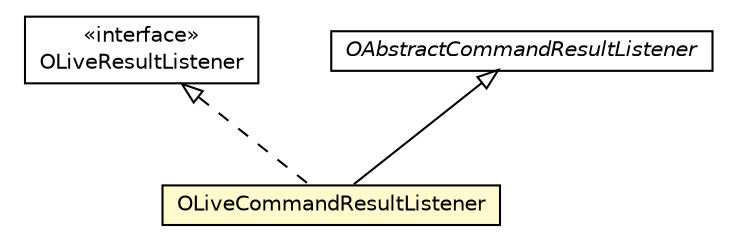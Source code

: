 #!/usr/local/bin/dot
#
# Class diagram 
# Generated by UMLGraph version R5_6-24-gf6e263 (http://www.umlgraph.org/)
#

digraph G {
	edge [fontname="Helvetica",fontsize=10,labelfontname="Helvetica",labelfontsize=10];
	node [fontname="Helvetica",fontsize=10,shape=plaintext];
	nodesep=0.25;
	ranksep=0.5;
	// com.orientechnologies.orient.core.sql.query.OLiveResultListener
	c2289190 [label=<<table title="com.orientechnologies.orient.core.sql.query.OLiveResultListener" border="0" cellborder="1" cellspacing="0" cellpadding="2" port="p" href="../../../../core/sql/query/OLiveResultListener.html">
		<tr><td><table border="0" cellspacing="0" cellpadding="1">
<tr><td align="center" balign="center"> &#171;interface&#187; </td></tr>
<tr><td align="center" balign="center"> OLiveResultListener </td></tr>
		</table></td></tr>
		</table>>, URL="../../../../core/sql/query/OLiveResultListener.html", fontname="Helvetica", fontcolor="black", fontsize=10.0];
	// com.orientechnologies.orient.server.network.protocol.binary.OLiveCommandResultListener
	c2289982 [label=<<table title="com.orientechnologies.orient.server.network.protocol.binary.OLiveCommandResultListener" border="0" cellborder="1" cellspacing="0" cellpadding="2" port="p" bgcolor="lemonChiffon" href="./OLiveCommandResultListener.html">
		<tr><td><table border="0" cellspacing="0" cellpadding="1">
<tr><td align="center" balign="center"> OLiveCommandResultListener </td></tr>
		</table></td></tr>
		</table>>, URL="./OLiveCommandResultListener.html", fontname="Helvetica", fontcolor="black", fontsize=10.0];
	// com.orientechnologies.orient.server.network.protocol.binary.OAbstractCommandResultListener
	c2289984 [label=<<table title="com.orientechnologies.orient.server.network.protocol.binary.OAbstractCommandResultListener" border="0" cellborder="1" cellspacing="0" cellpadding="2" port="p" href="./OAbstractCommandResultListener.html">
		<tr><td><table border="0" cellspacing="0" cellpadding="1">
<tr><td align="center" balign="center"><font face="Helvetica-Oblique"> OAbstractCommandResultListener </font></td></tr>
		</table></td></tr>
		</table>>, URL="./OAbstractCommandResultListener.html", fontname="Helvetica", fontcolor="black", fontsize=10.0];
	//com.orientechnologies.orient.server.network.protocol.binary.OLiveCommandResultListener extends com.orientechnologies.orient.server.network.protocol.binary.OAbstractCommandResultListener
	c2289984:p -> c2289982:p [dir=back,arrowtail=empty];
	//com.orientechnologies.orient.server.network.protocol.binary.OLiveCommandResultListener implements com.orientechnologies.orient.core.sql.query.OLiveResultListener
	c2289190:p -> c2289982:p [dir=back,arrowtail=empty,style=dashed];
}

